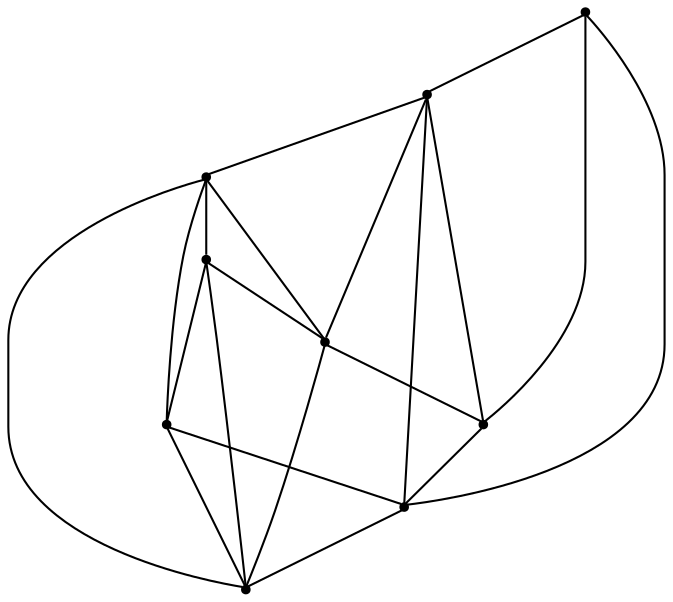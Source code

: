 graph {
  node [shape=point,comment="{\"directed\":false,\"doi\":\"10.1007/978-3-031-49272-3_22\",\"figure\":\"6 (2)\"}"]

  v0 [pos="834.6788031638762,2091.491903413288"]
  v1 [pos="686.5968939193775,1978.3794144071235"]
  v2 [pos="617.9776149668869,2091.491903413288"]
  v3 [pos="768.0015144878794,2224.844846416866"]
  v4 [pos="634.646937135886,2258.1830821677604"]
  v5 [pos="484.62304556344543,2374.866907295891"]
  v6 [pos="467.95372339444623,2224.844846416866"]
  v7 [pos="551.30032629089,2008.146314036052"]
  v8 [pos="401.27643471844954,2124.8301391641826"]

  v8 -- v5 [id="-3",pos="401.27643471844954,2124.8301391641826 484.62304556344543,2374.866907295891 484.62304556344543,2374.866907295891 484.62304556344543,2374.866907295891"]
  v8 -- v4 [id="-8",pos="401.27643471844954,2124.8301391641826 634.646937135886,2258.1830821677604 634.646937135886,2258.1830821677604 634.646937135886,2258.1830821677604"]
  v8 -- v7 [id="-9",pos="401.27643471844954,2124.8301391641826 551.30032629089,2008.146314036052 551.30032629089,2008.146314036052 551.30032629089,2008.146314036052"]
  v0 -- v1 [id="-18",pos="834.6788031638762,2091.491903413288 686.5968939193775,1978.3794144071235 686.5968939193775,1978.3794144071235 686.5968939193775,1978.3794144071235"]
  v0 -- v2 [id="-19",pos="834.6788031638762,2091.491903413288 617.9776149668869,2091.491903413288 617.9776149668869,2091.491903413288 617.9776149668869,2091.491903413288"]
  v0 -- v3 [id="-20",pos="834.6788031638762,2091.491903413288 768.0015144878794,2224.844846416866 768.0015144878794,2224.844846416866 768.0015144878794,2224.844846416866"]
  v6 -- v8 [id="-22",pos="467.95372339444623,2224.844846416866 401.27643471844954,2124.8301391641826 401.27643471844954,2124.8301391641826 401.27643471844954,2124.8301391641826"]
  v6 -- v7 [id="-25",pos="467.95372339444623,2224.844846416866 551.30032629089,2008.146314036052 551.30032629089,2008.146314036052 551.30032629089,2008.146314036052"]
  v5 -- v6 [id="-28",pos="484.62304556344543,2374.866907295891 467.95372339444623,2224.844846416866 467.95372339444623,2224.844846416866 467.95372339444623,2224.844846416866"]
  v5 -- v4 [id="-29",pos="484.62304556344543,2374.866907295891 634.646937135886,2258.1830821677604 634.646937135886,2258.1830821677604 634.646937135886,2258.1830821677604"]
  v5 -- v3 [id="-30",pos="484.62304556344543,2374.866907295891 768.0015144878794,2224.844846416866 768.0015144878794,2224.844846416866 768.0015144878794,2224.844846416866"]
  v3 -- v4 [id="-39",pos="768.0015144878794,2224.844846416866 634.646937135886,2258.1830821677604 634.646937135886,2258.1830821677604 634.646937135886,2258.1830821677604"]
  v3 -- v1 [id="-40",pos="768.0015144878794,2224.844846416866 686.5968939193775,1978.3794144071235 686.5968939193775,1978.3794144071235 686.5968939193775,1978.3794144071235"]
  v7 -- v1 [id="-46",pos="551.30032629089,2008.146314036052 686.5968939193775,1978.3794144071235 686.5968939193775,1978.3794144071235 686.5968939193775,1978.3794144071235"]
  v7 -- v2 [id="-47",pos="551.30032629089,2008.146314036052 617.9776149668869,2091.491903413288 617.9776149668869,2091.491903413288 617.9776149668869,2091.491903413288"]
  v1 -- v6 [id="-56",pos="686.5968939193775,1978.3794144071235 467.95372339444623,2224.844846416866 467.95372339444623,2224.844846416866 467.95372339444623,2224.844846416866"]
  v2 -- v3 [id="-58",pos="617.9776149668869,2091.491903413288 768.0015144878794,2224.844846416866 768.0015144878794,2224.844846416866 768.0015144878794,2224.844846416866"]
  v2 -- v1 [id="-59",pos="617.9776149668869,2091.491903413288 686.5968939193775,1978.3794144071235 686.5968939193775,1978.3794144071235 686.5968939193775,1978.3794144071235"]
  v4 -- v6 [id="-60",pos="634.646937135886,2258.1830821677604 467.95372339444623,2224.844846416866 467.95372339444623,2224.844846416866 467.95372339444623,2224.844846416866"]
  v4 -- v7 [id="-61",pos="634.646937135886,2258.1830821677604 551.30032629089,2008.146314036052 551.30032629089,2008.146314036052 551.30032629089,2008.146314036052"]
}
